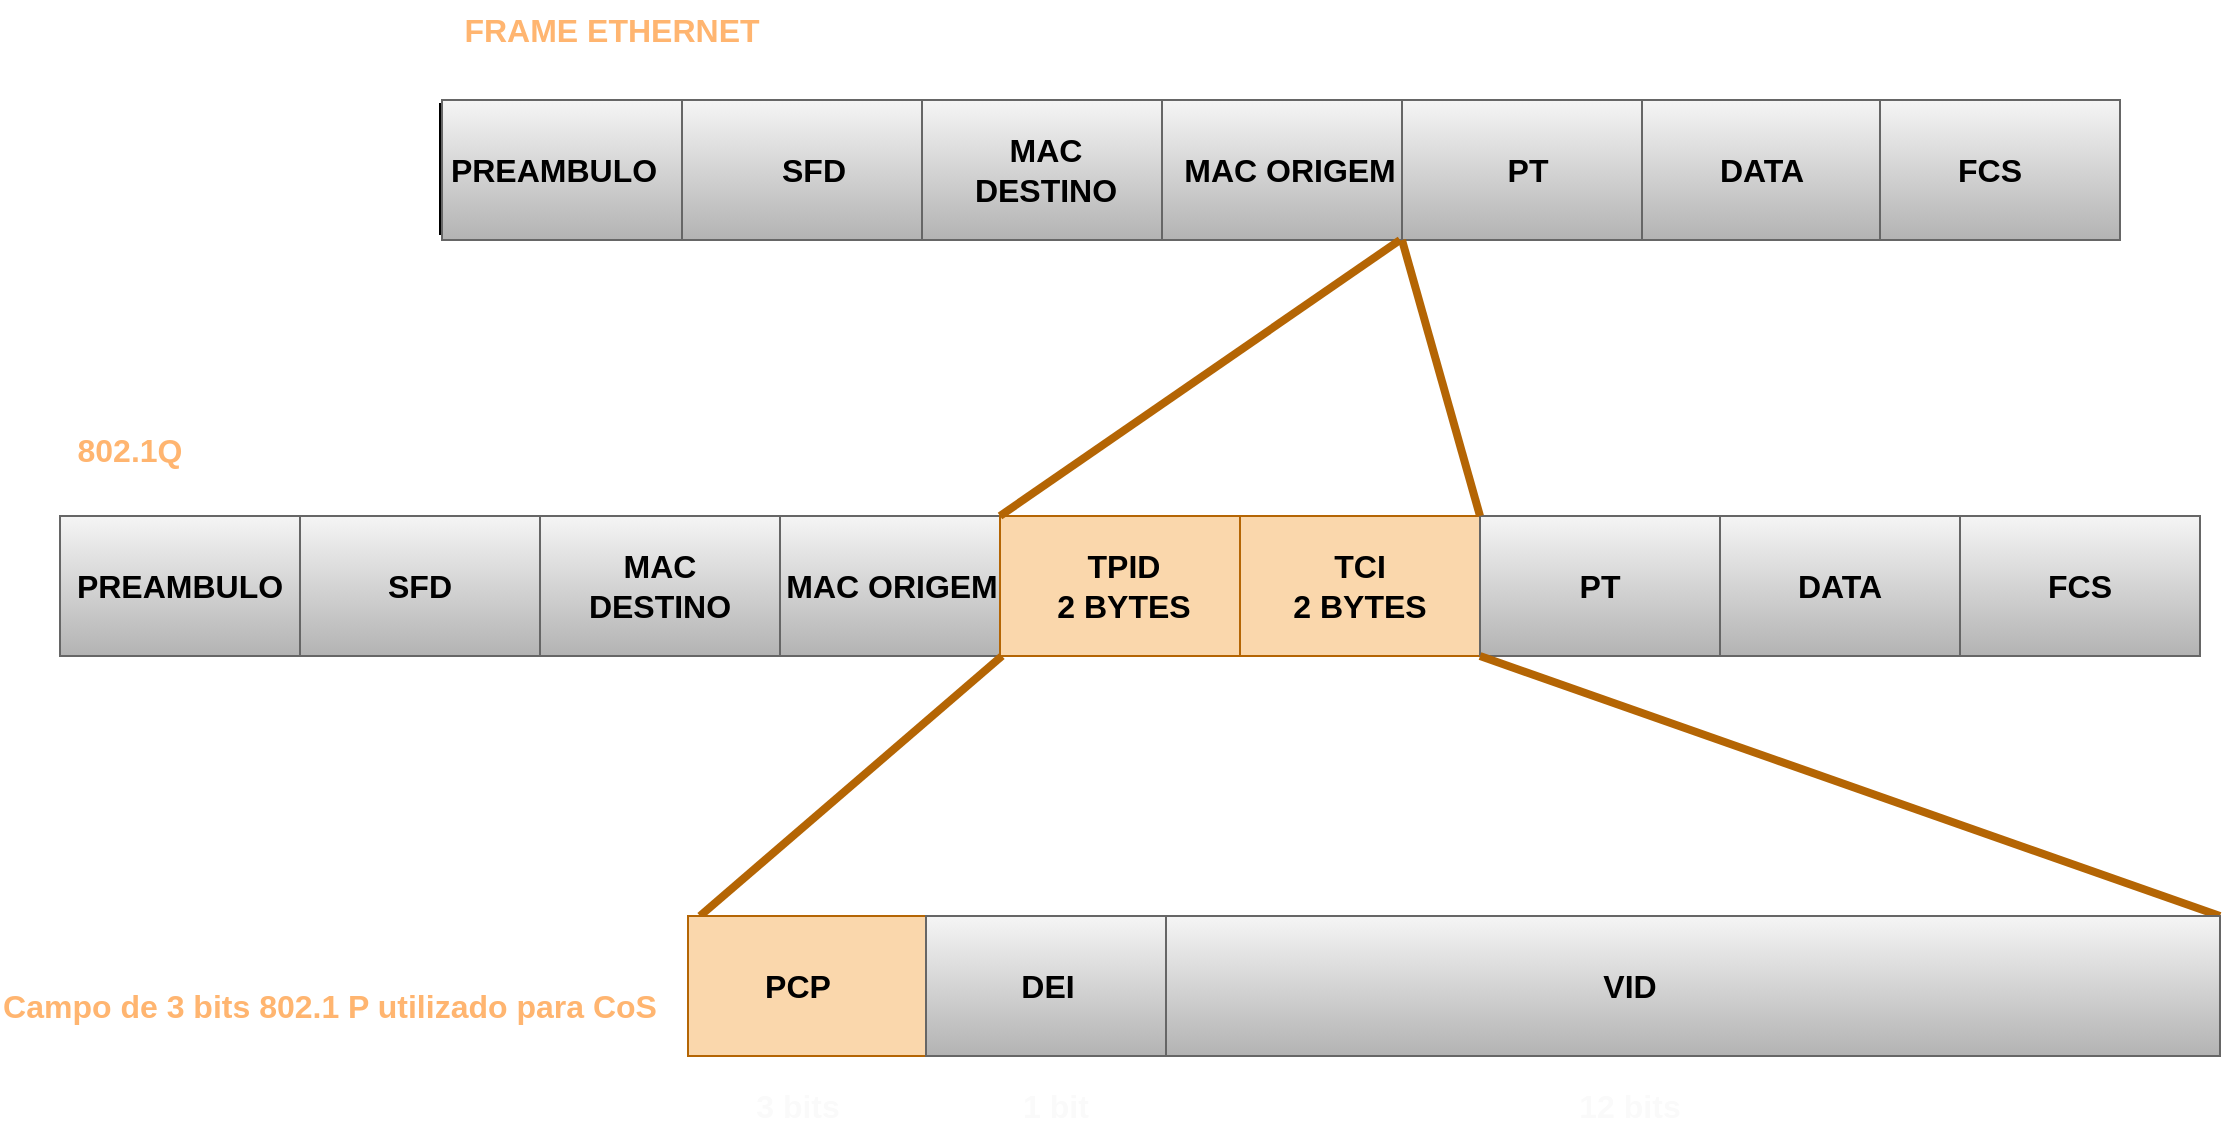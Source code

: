 <mxfile version="22.1.2" type="device">
  <diagram name="Página-1" id="1naj_lO46jhSrpNQx8SU">
    <mxGraphModel dx="1178" dy="790" grid="1" gridSize="10" guides="1" tooltips="1" connect="1" arrows="1" fold="1" page="1" pageScale="1" pageWidth="827" pageHeight="1169" math="0" shadow="0">
      <root>
        <mxCell id="0" />
        <mxCell id="1" parent="0" />
        <mxCell id="xud5iXsjGnso0-Vp6BYW-1" value="" style="rounded=0;whiteSpace=wrap;html=1;" vertex="1" parent="1">
          <mxGeometry x="40" y="328" width="1070" height="70" as="geometry" />
        </mxCell>
        <mxCell id="xud5iXsjGnso0-Vp6BYW-2" value="" style="rounded=0;whiteSpace=wrap;html=1;fillColor=#f5f5f5;strokeColor=#666666;gradientColor=#b3b3b3;fontColor=#000000;" vertex="1" parent="1">
          <mxGeometry x="40" y="328" width="120" height="70" as="geometry" />
        </mxCell>
        <mxCell id="xud5iXsjGnso0-Vp6BYW-3" value="" style="rounded=0;whiteSpace=wrap;html=1;fillColor=#f5f5f5;gradientColor=#b3b3b3;strokeColor=#666666;" vertex="1" parent="1">
          <mxGeometry x="160" y="328" width="120" height="70" as="geometry" />
        </mxCell>
        <mxCell id="xud5iXsjGnso0-Vp6BYW-4" value="" style="rounded=0;whiteSpace=wrap;html=1;fillColor=#f5f5f5;gradientColor=#b3b3b3;strokeColor=#666666;" vertex="1" parent="1">
          <mxGeometry x="280" y="328" width="120" height="70" as="geometry" />
        </mxCell>
        <mxCell id="xud5iXsjGnso0-Vp6BYW-5" value="" style="rounded=0;whiteSpace=wrap;html=1;fillColor=#f5f5f5;gradientColor=#b3b3b3;strokeColor=#666666;" vertex="1" parent="1">
          <mxGeometry x="400" y="328" width="120" height="70" as="geometry" />
        </mxCell>
        <mxCell id="xud5iXsjGnso0-Vp6BYW-6" value="" style="rounded=0;whiteSpace=wrap;html=1;fillColor=#fad7ac;strokeColor=#b46504;" vertex="1" parent="1">
          <mxGeometry x="510" y="328" width="120" height="70" as="geometry" />
        </mxCell>
        <mxCell id="xud5iXsjGnso0-Vp6BYW-7" value="" style="rounded=0;whiteSpace=wrap;html=1;fillColor=#fad7ac;strokeColor=#b46504;" vertex="1" parent="1">
          <mxGeometry x="630" y="328" width="120" height="70" as="geometry" />
        </mxCell>
        <mxCell id="xud5iXsjGnso0-Vp6BYW-8" value="" style="rounded=0;whiteSpace=wrap;html=1;fillColor=#f5f5f5;gradientColor=#b3b3b3;strokeColor=#666666;" vertex="1" parent="1">
          <mxGeometry x="750" y="328" width="120" height="70" as="geometry" />
        </mxCell>
        <mxCell id="xud5iXsjGnso0-Vp6BYW-9" value="" style="rounded=0;whiteSpace=wrap;html=1;fillColor=#f5f5f5;gradientColor=#b3b3b3;strokeColor=#666666;" vertex="1" parent="1">
          <mxGeometry x="870" y="328" width="120" height="70" as="geometry" />
        </mxCell>
        <mxCell id="xud5iXsjGnso0-Vp6BYW-11" value="" style="endArrow=none;html=1;rounded=0;strokeWidth=4;fillColor=#fad7ac;strokeColor=#b46504;" edge="1" parent="1">
          <mxGeometry width="50" height="50" relative="1" as="geometry">
            <mxPoint x="360" y="528" as="sourcePoint" />
            <mxPoint x="511" y="398" as="targetPoint" />
          </mxGeometry>
        </mxCell>
        <mxCell id="xud5iXsjGnso0-Vp6BYW-12" value="PREAMBULO" style="text;html=1;strokeColor=none;fillColor=none;align=center;verticalAlign=middle;whiteSpace=wrap;rounded=0;fontSize=16;fontStyle=1;fontColor=#000000;" vertex="1" parent="1">
          <mxGeometry x="45" y="348" width="110" height="30" as="geometry" />
        </mxCell>
        <mxCell id="xud5iXsjGnso0-Vp6BYW-13" value="SFD" style="text;html=1;strokeColor=none;fillColor=none;align=center;verticalAlign=middle;whiteSpace=wrap;rounded=0;fontSize=16;fontStyle=1;fontColor=#000000;" vertex="1" parent="1">
          <mxGeometry x="165" y="348" width="110" height="30" as="geometry" />
        </mxCell>
        <mxCell id="xud5iXsjGnso0-Vp6BYW-14" value="" style="rounded=0;whiteSpace=wrap;html=1;fillColor=#f5f5f5;gradientColor=#b3b3b3;strokeColor=#666666;" vertex="1" parent="1">
          <mxGeometry x="990" y="328" width="120" height="70" as="geometry" />
        </mxCell>
        <mxCell id="xud5iXsjGnso0-Vp6BYW-15" value="MAC DESTINO" style="text;html=1;strokeColor=none;fillColor=none;align=center;verticalAlign=middle;whiteSpace=wrap;rounded=0;fontSize=16;fontStyle=1;fontColor=#000000;" vertex="1" parent="1">
          <mxGeometry x="285" y="348" width="110" height="30" as="geometry" />
        </mxCell>
        <mxCell id="xud5iXsjGnso0-Vp6BYW-16" value="MAC ORIGEM" style="text;html=1;strokeColor=none;fillColor=none;align=center;verticalAlign=middle;whiteSpace=wrap;rounded=0;fontSize=16;fontStyle=1;fontColor=#000000;" vertex="1" parent="1">
          <mxGeometry x="401" y="348" width="110" height="30" as="geometry" />
        </mxCell>
        <mxCell id="xud5iXsjGnso0-Vp6BYW-17" value="TPID&lt;br&gt;2 BYTES" style="text;html=1;strokeColor=none;fillColor=none;align=center;verticalAlign=middle;whiteSpace=wrap;rounded=0;fontSize=16;fontStyle=1;fontColor=#000000;" vertex="1" parent="1">
          <mxGeometry x="517" y="348" width="110" height="30" as="geometry" />
        </mxCell>
        <mxCell id="xud5iXsjGnso0-Vp6BYW-18" value="TCI&lt;br&gt;2 BYTES" style="text;html=1;strokeColor=none;fillColor=none;align=center;verticalAlign=middle;whiteSpace=wrap;rounded=0;fontSize=16;fontStyle=1;fontColor=#000000;" vertex="1" parent="1">
          <mxGeometry x="635" y="348" width="110" height="30" as="geometry" />
        </mxCell>
        <mxCell id="xud5iXsjGnso0-Vp6BYW-19" value="PT" style="text;html=1;strokeColor=none;fillColor=none;align=center;verticalAlign=middle;whiteSpace=wrap;rounded=0;fontSize=16;fontStyle=1;fontColor=#000000;" vertex="1" parent="1">
          <mxGeometry x="755" y="348" width="110" height="30" as="geometry" />
        </mxCell>
        <mxCell id="xud5iXsjGnso0-Vp6BYW-20" value="DATA" style="text;html=1;strokeColor=none;fillColor=none;align=center;verticalAlign=middle;whiteSpace=wrap;rounded=0;fontSize=16;fontStyle=1;fontColor=#000000;" vertex="1" parent="1">
          <mxGeometry x="875" y="348" width="110" height="30" as="geometry" />
        </mxCell>
        <mxCell id="xud5iXsjGnso0-Vp6BYW-21" value="FCS" style="text;html=1;strokeColor=none;fillColor=none;align=center;verticalAlign=middle;whiteSpace=wrap;rounded=0;fontSize=16;fontStyle=1;fontColor=#000000;" vertex="1" parent="1">
          <mxGeometry x="995" y="348" width="110" height="30" as="geometry" />
        </mxCell>
        <mxCell id="xud5iXsjGnso0-Vp6BYW-23" value="" style="endArrow=none;html=1;rounded=0;strokeWidth=4;fillColor=#fad7ac;strokeColor=#b46504;" edge="1" parent="1">
          <mxGeometry width="50" height="50" relative="1" as="geometry">
            <mxPoint x="1120" y="528" as="sourcePoint" />
            <mxPoint x="750" y="398" as="targetPoint" />
          </mxGeometry>
        </mxCell>
        <mxCell id="xud5iXsjGnso0-Vp6BYW-25" value="" style="rounded=0;whiteSpace=wrap;html=1;" vertex="1" parent="1">
          <mxGeometry x="354" y="528" width="766" height="70" as="geometry" />
        </mxCell>
        <mxCell id="xud5iXsjGnso0-Vp6BYW-26" value="" style="rounded=0;whiteSpace=wrap;html=1;fillColor=#fad7ac;strokeColor=#b46504;" vertex="1" parent="1">
          <mxGeometry x="354" y="528" width="120" height="70" as="geometry" />
        </mxCell>
        <mxCell id="xud5iXsjGnso0-Vp6BYW-27" value="" style="rounded=0;whiteSpace=wrap;html=1;fillColor=#f5f5f5;strokeColor=#666666;gradientColor=#b3b3b3;fontColor=#000000;" vertex="1" parent="1">
          <mxGeometry x="473" y="528" width="120" height="70" as="geometry" />
        </mxCell>
        <mxCell id="xud5iXsjGnso0-Vp6BYW-28" value="" style="rounded=0;whiteSpace=wrap;html=1;fillColor=#f5f5f5;strokeColor=#666666;gradientColor=#b3b3b3;fontColor=#000000;" vertex="1" parent="1">
          <mxGeometry x="593" y="528" width="527" height="70" as="geometry" />
        </mxCell>
        <mxCell id="xud5iXsjGnso0-Vp6BYW-29" value="PCP" style="text;html=1;strokeColor=none;fillColor=none;align=center;verticalAlign=middle;whiteSpace=wrap;rounded=0;fontSize=16;fontStyle=1;fontColor=#000000;" vertex="1" parent="1">
          <mxGeometry x="354" y="548" width="110" height="30" as="geometry" />
        </mxCell>
        <mxCell id="xud5iXsjGnso0-Vp6BYW-30" value="DEI" style="text;html=1;strokeColor=none;fillColor=none;align=center;verticalAlign=middle;whiteSpace=wrap;rounded=0;fontSize=16;fontStyle=1;fontColor=#000000;" vertex="1" parent="1">
          <mxGeometry x="479" y="548" width="110" height="30" as="geometry" />
        </mxCell>
        <mxCell id="xud5iXsjGnso0-Vp6BYW-31" value="VID" style="text;html=1;strokeColor=none;fillColor=none;align=center;verticalAlign=middle;whiteSpace=wrap;rounded=0;fontSize=16;fontStyle=1;fontColor=#000000;" vertex="1" parent="1">
          <mxGeometry x="770" y="548" width="110" height="30" as="geometry" />
        </mxCell>
        <mxCell id="xud5iXsjGnso0-Vp6BYW-32" value="3 bits" style="text;html=1;strokeColor=none;fillColor=none;align=center;verticalAlign=middle;whiteSpace=wrap;rounded=0;fontSize=16;fontStyle=1;fontColor=#fafafa;" vertex="1" parent="1">
          <mxGeometry x="354" y="608" width="110" height="30" as="geometry" />
        </mxCell>
        <mxCell id="xud5iXsjGnso0-Vp6BYW-33" value="1 bit" style="text;html=1;strokeColor=none;fillColor=none;align=center;verticalAlign=middle;whiteSpace=wrap;rounded=0;fontSize=16;fontStyle=1;fontColor=#fafafa;" vertex="1" parent="1">
          <mxGeometry x="483" y="608" width="110" height="30" as="geometry" />
        </mxCell>
        <mxCell id="xud5iXsjGnso0-Vp6BYW-34" value="12 bits" style="text;html=1;strokeColor=none;fillColor=none;align=center;verticalAlign=middle;whiteSpace=wrap;rounded=0;fontSize=16;fontStyle=1;fontColor=#fafafa;" vertex="1" parent="1">
          <mxGeometry x="770" y="608" width="110" height="30" as="geometry" />
        </mxCell>
        <mxCell id="xud5iXsjGnso0-Vp6BYW-35" value="Campo de 3 bits 802.1 P utilizado para CoS" style="text;html=1;align=center;verticalAlign=middle;whiteSpace=wrap;rounded=0;fontSize=16;fontStyle=1;fontColor=#FFB570;" vertex="1" parent="1">
          <mxGeometry x="10" y="558" width="330" height="30" as="geometry" />
        </mxCell>
        <mxCell id="xud5iXsjGnso0-Vp6BYW-36" value="" style="rounded=0;whiteSpace=wrap;html=1;" vertex="1" parent="1">
          <mxGeometry x="230" y="122" width="837" height="65" as="geometry" />
        </mxCell>
        <mxCell id="xud5iXsjGnso0-Vp6BYW-37" value="" style="rounded=0;whiteSpace=wrap;html=1;fillColor=#f5f5f5;strokeColor=#666666;gradientColor=#b3b3b3;fontColor=#000000;" vertex="1" parent="1">
          <mxGeometry x="231" y="120" width="120" height="70" as="geometry" />
        </mxCell>
        <mxCell id="xud5iXsjGnso0-Vp6BYW-38" value="PREAMBULO" style="text;html=1;strokeColor=none;fillColor=none;align=center;verticalAlign=middle;whiteSpace=wrap;rounded=0;fontSize=16;fontStyle=1;fontColor=#000000;" vertex="1" parent="1">
          <mxGeometry x="232" y="140" width="110" height="30" as="geometry" />
        </mxCell>
        <mxCell id="xud5iXsjGnso0-Vp6BYW-39" value="" style="rounded=0;whiteSpace=wrap;html=1;fillColor=#f5f5f5;gradientColor=#b3b3b3;strokeColor=#666666;" vertex="1" parent="1">
          <mxGeometry x="351" y="120" width="120" height="70" as="geometry" />
        </mxCell>
        <mxCell id="xud5iXsjGnso0-Vp6BYW-40" value="" style="rounded=0;whiteSpace=wrap;html=1;fillColor=#f5f5f5;gradientColor=#b3b3b3;strokeColor=#666666;" vertex="1" parent="1">
          <mxGeometry x="471" y="120" width="120" height="70" as="geometry" />
        </mxCell>
        <mxCell id="xud5iXsjGnso0-Vp6BYW-41" value="" style="rounded=0;whiteSpace=wrap;html=1;fillColor=#f5f5f5;gradientColor=#b3b3b3;strokeColor=#666666;" vertex="1" parent="1">
          <mxGeometry x="591" y="120" width="120" height="70" as="geometry" />
        </mxCell>
        <mxCell id="xud5iXsjGnso0-Vp6BYW-42" value="" style="rounded=0;whiteSpace=wrap;html=1;fillColor=#f5f5f5;gradientColor=#b3b3b3;strokeColor=#666666;" vertex="1" parent="1">
          <mxGeometry x="711" y="120" width="120" height="70" as="geometry" />
        </mxCell>
        <mxCell id="xud5iXsjGnso0-Vp6BYW-43" value="SFD" style="text;html=1;strokeColor=none;fillColor=none;align=center;verticalAlign=middle;whiteSpace=wrap;rounded=0;fontSize=16;fontStyle=1;fontColor=#000000;" vertex="1" parent="1">
          <mxGeometry x="362" y="139.5" width="110" height="30" as="geometry" />
        </mxCell>
        <mxCell id="xud5iXsjGnso0-Vp6BYW-44" value="MAC DESTINO" style="text;html=1;strokeColor=none;fillColor=none;align=center;verticalAlign=middle;whiteSpace=wrap;rounded=0;fontSize=16;fontStyle=1;fontColor=#000000;" vertex="1" parent="1">
          <mxGeometry x="478" y="139.5" width="110" height="30" as="geometry" />
        </mxCell>
        <mxCell id="xud5iXsjGnso0-Vp6BYW-45" value="MAC ORIGEM" style="text;html=1;strokeColor=none;fillColor=none;align=center;verticalAlign=middle;whiteSpace=wrap;rounded=0;fontSize=16;fontStyle=1;fontColor=#000000;" vertex="1" parent="1">
          <mxGeometry x="600" y="140" width="110" height="30" as="geometry" />
        </mxCell>
        <mxCell id="xud5iXsjGnso0-Vp6BYW-48" value="PT" style="text;html=1;strokeColor=none;fillColor=none;align=center;verticalAlign=middle;whiteSpace=wrap;rounded=0;fontSize=16;fontStyle=1;fontColor=#000000;" vertex="1" parent="1">
          <mxGeometry x="719" y="140" width="110" height="30" as="geometry" />
        </mxCell>
        <mxCell id="xud5iXsjGnso0-Vp6BYW-49" value="" style="rounded=0;whiteSpace=wrap;html=1;fillColor=#f5f5f5;gradientColor=#b3b3b3;strokeColor=#666666;" vertex="1" parent="1">
          <mxGeometry x="831" y="120" width="120" height="70" as="geometry" />
        </mxCell>
        <mxCell id="xud5iXsjGnso0-Vp6BYW-50" value="DATA" style="text;html=1;strokeColor=none;fillColor=none;align=center;verticalAlign=middle;whiteSpace=wrap;rounded=0;fontSize=16;fontStyle=1;fontColor=#000000;" vertex="1" parent="1">
          <mxGeometry x="836" y="140" width="110" height="30" as="geometry" />
        </mxCell>
        <mxCell id="xud5iXsjGnso0-Vp6BYW-51" value="" style="rounded=0;whiteSpace=wrap;html=1;fillColor=#f5f5f5;gradientColor=#b3b3b3;strokeColor=#666666;" vertex="1" parent="1">
          <mxGeometry x="950" y="120" width="120" height="70" as="geometry" />
        </mxCell>
        <mxCell id="xud5iXsjGnso0-Vp6BYW-52" value="FCS" style="text;html=1;strokeColor=none;fillColor=none;align=center;verticalAlign=middle;whiteSpace=wrap;rounded=0;fontSize=16;fontStyle=1;fontColor=#000000;" vertex="1" parent="1">
          <mxGeometry x="950" y="139.5" width="110" height="30" as="geometry" />
        </mxCell>
        <mxCell id="xud5iXsjGnso0-Vp6BYW-54" value="" style="endArrow=none;html=1;rounded=0;strokeWidth=4;fillColor=#fad7ac;strokeColor=#b46504;exitX=0;exitY=0;exitDx=0;exitDy=0;" edge="1" parent="1" source="xud5iXsjGnso0-Vp6BYW-6">
          <mxGeometry width="50" height="50" relative="1" as="geometry">
            <mxPoint x="559" y="320" as="sourcePoint" />
            <mxPoint x="710" y="190" as="targetPoint" />
          </mxGeometry>
        </mxCell>
        <mxCell id="xud5iXsjGnso0-Vp6BYW-55" value="" style="endArrow=none;html=1;rounded=0;strokeWidth=4;fillColor=#fad7ac;strokeColor=#b46504;exitX=1;exitY=0;exitDx=0;exitDy=0;entryX=0;entryY=1;entryDx=0;entryDy=0;" edge="1" parent="1" source="xud5iXsjGnso0-Vp6BYW-7" target="xud5iXsjGnso0-Vp6BYW-42">
          <mxGeometry width="50" height="50" relative="1" as="geometry">
            <mxPoint x="520" y="338" as="sourcePoint" />
            <mxPoint x="720" y="200" as="targetPoint" />
          </mxGeometry>
        </mxCell>
        <mxCell id="xud5iXsjGnso0-Vp6BYW-56" value="FRAME ETHERNET" style="text;html=1;align=center;verticalAlign=middle;whiteSpace=wrap;rounded=0;fontSize=16;fontStyle=1;fontColor=#FFB570;" vertex="1" parent="1">
          <mxGeometry x="232" y="70" width="168" height="30" as="geometry" />
        </mxCell>
        <mxCell id="xud5iXsjGnso0-Vp6BYW-57" value="802.1Q" style="text;html=1;align=center;verticalAlign=middle;whiteSpace=wrap;rounded=0;fontSize=16;fontStyle=1;fontColor=#FFB570;" vertex="1" parent="1">
          <mxGeometry x="40" y="280" width="70" height="30" as="geometry" />
        </mxCell>
      </root>
    </mxGraphModel>
  </diagram>
</mxfile>

